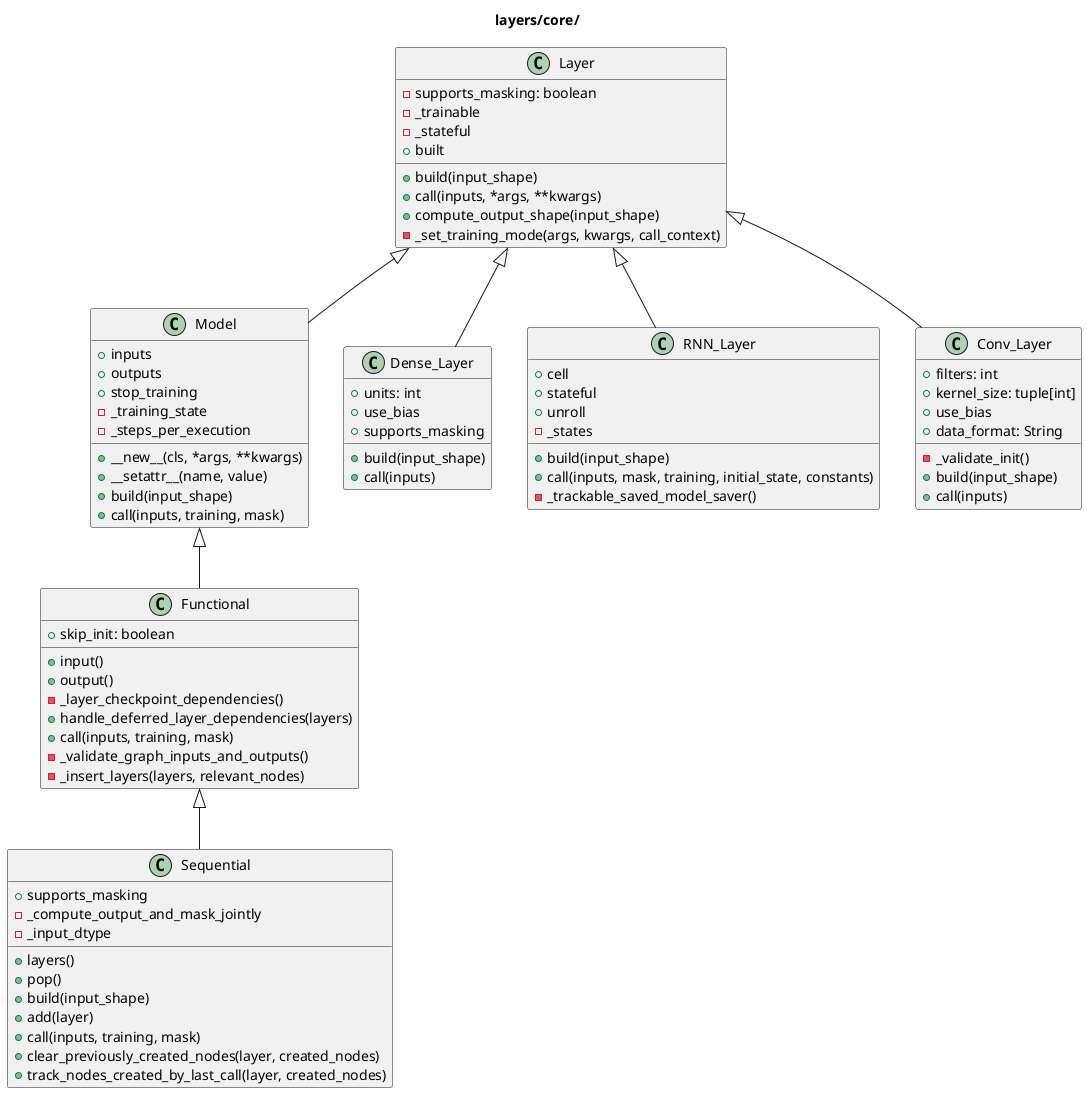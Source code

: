 @startuml

title layers/core/

class Layer {
    +build(input_shape)
    +call(inputs, *args, **kwargs)
    +compute_output_shape(input_shape)
    -_set_training_mode(args, kwargs, call_context)
    -supports_masking: boolean
    -_trainable
    -_stateful
    +built
} 

class Model extends Layer{
    +__new__(cls, *args, **kwargs)
    +__setattr__(name, value)
    +build(input_shape)
    +call(inputs, training, mask)
    +inputs
    +outputs
    +stop_training
    -_training_state
    -_steps_per_execution
}

class Dense_Layer extends Layer {
    +build(input_shape)
    +call(inputs)
    +units: int
    +use_bias
    +supports_masking
}

class RNN_Layer extends Layer {
    +build(input_shape)
    +call(inputs, mask, training, initial_state, constants)
    -_trackable_saved_model_saver()
    +cell
    +stateful
    +unroll
    -_states
}

class Conv_Layer extends Layer {
    -_validate_init()
    +build(input_shape)
    +call(inputs)
    +filters: int
    +kernel_size: tuple[int]
    +use_bias
    +data_format: String
}

class Functional extends Model {
    +input()
    +output()
    -_layer_checkpoint_dependencies()
    +handle_deferred_layer_dependencies(layers)
    +call(inputs, training, mask)
    -_validate_graph_inputs_and_outputs()
    -_insert_layers(layers, relevant_nodes)
    +skip_init: boolean
}

class Sequential extends Functional {
    +layers()
    +pop()
    +build(input_shape)
    +add(layer)
    +call(inputs, training, mask)
    +clear_previously_created_nodes(layer, created_nodes)
    +track_nodes_created_by_last_call(layer, created_nodes)
    +supports_masking
    -_compute_output_and_mask_jointly
    -_input_dtype
}






@enduml